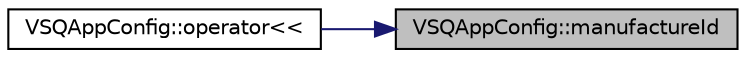 digraph "VSQAppConfig::manufactureId"
{
 // LATEX_PDF_SIZE
  edge [fontname="Helvetica",fontsize="10",labelfontname="Helvetica",labelfontsize="10"];
  node [fontname="Helvetica",fontsize="10",shape=record];
  rankdir="RL";
  Node1 [label="VSQAppConfig::manufactureId",height=0.2,width=0.4,color="black", fillcolor="grey75", style="filled", fontcolor="black",tooltip="Get manufacture ID."];
  Node1 -> Node2 [dir="back",color="midnightblue",fontsize="10",style="solid",fontname="Helvetica"];
  Node2 [label="VSQAppConfig::operator\<\<",height=0.2,width=0.4,color="black", fillcolor="white", style="filled",URL="$class_v_s_q_app_config.html#aacb2b724c2527503f603217964eb63cf",tooltip="Manufacture ID initialization."];
}
